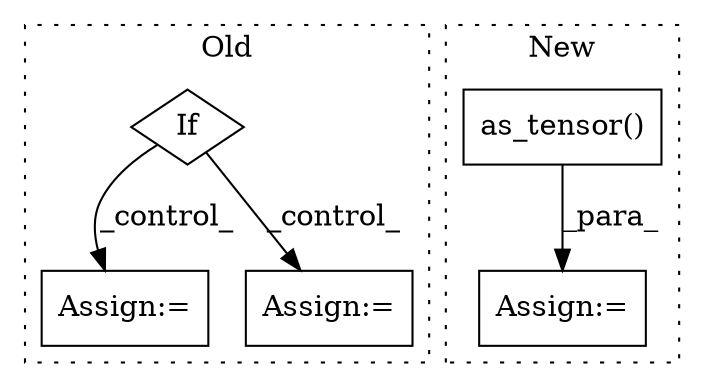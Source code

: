 digraph G {
subgraph cluster0 {
1 [label="If" a="96" s="3912" l="3" shape="diamond"];
3 [label="Assign:=" a="68" s="3954" l="3" shape="box"];
5 [label="Assign:=" a="68" s="4000" l="3" shape="box"];
label = "Old";
style="dotted";
}
subgraph cluster1 {
2 [label="as_tensor()" a="75" s="4157,4188" l="16,97" shape="box"];
4 [label="Assign:=" a="68" s="4154" l="3" shape="box"];
label = "New";
style="dotted";
}
1 -> 5 [label="_control_"];
1 -> 3 [label="_control_"];
2 -> 4 [label="_para_"];
}